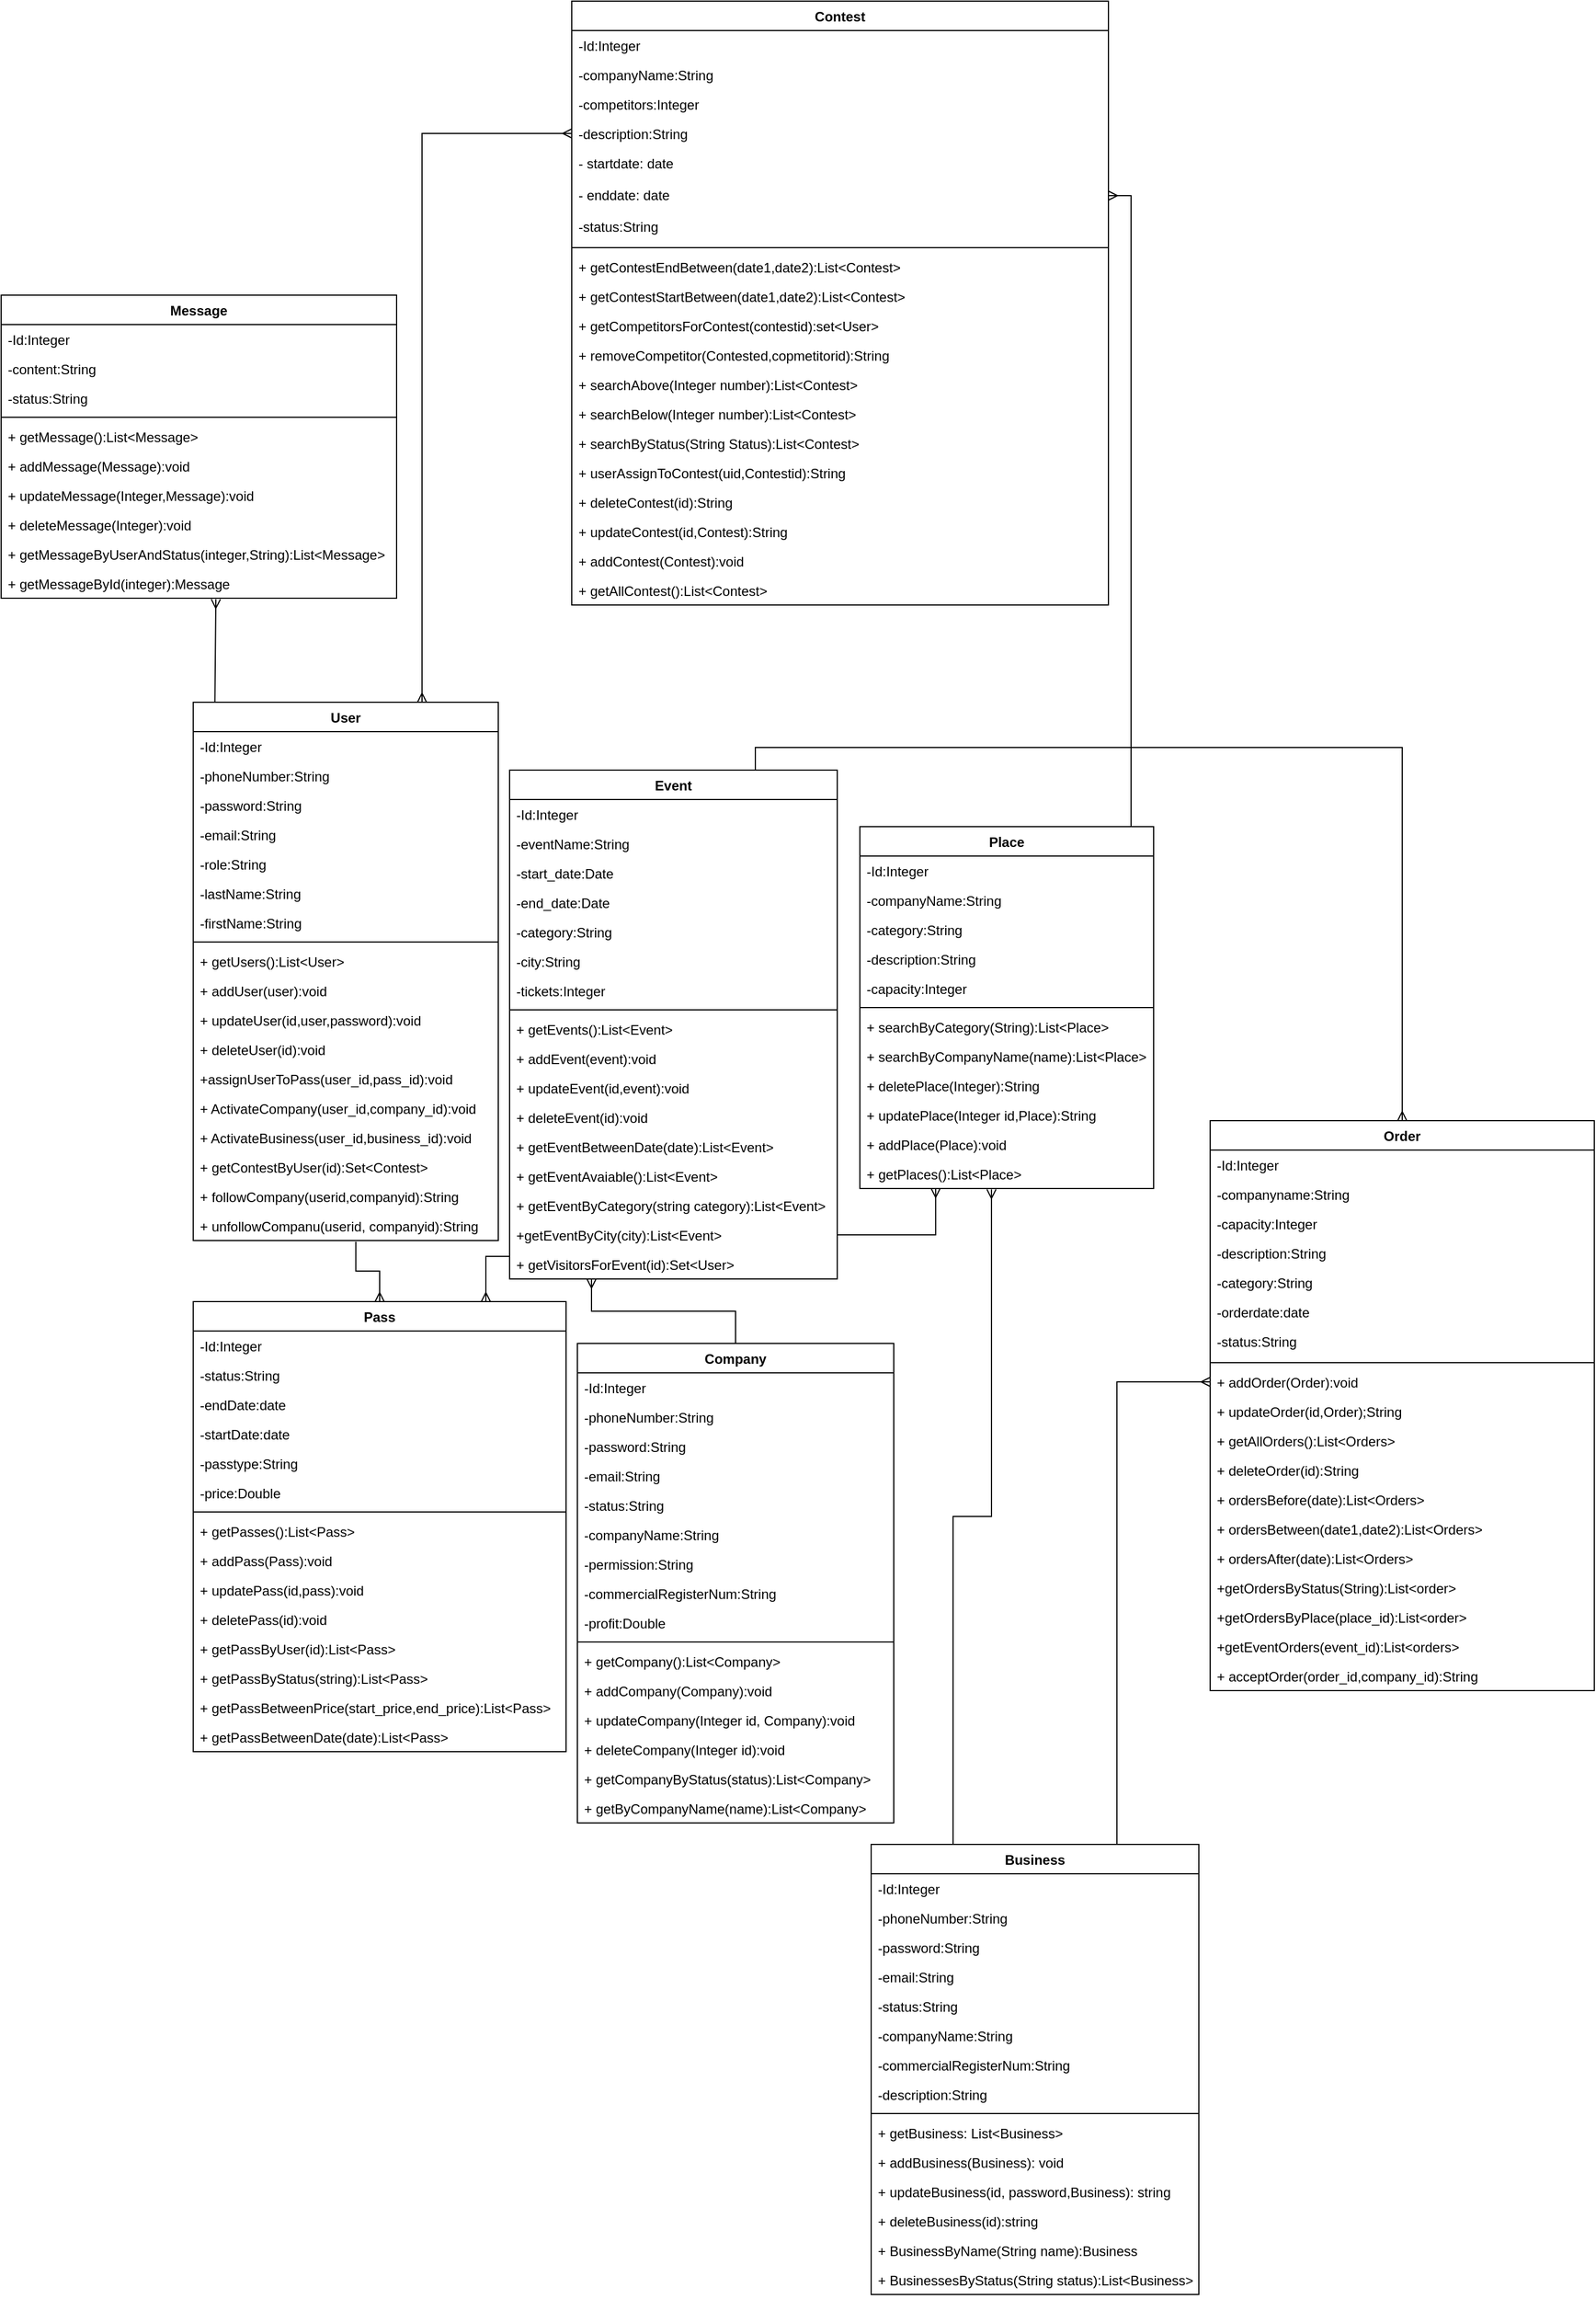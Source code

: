 <mxfile version="22.1.11" type="device">
  <diagram name="Page-1" id="UqE2hHbuj9m7_bBXe4hr">
    <mxGraphModel dx="2047" dy="1894" grid="1" gridSize="10" guides="1" tooltips="1" connect="1" arrows="1" fold="1" page="1" pageScale="1" pageWidth="850" pageHeight="1100" math="0" shadow="0">
      <root>
        <mxCell id="0" />
        <mxCell id="1" parent="0" />
        <mxCell id="gm1JyHHHDxPawIWRjlfV-73" style="edgeStyle=orthogonalEdgeStyle;rounded=0;orthogonalLoop=1;jettySize=auto;html=1;exitX=0.75;exitY=0;exitDx=0;exitDy=0;entryX=0;entryY=0.5;entryDx=0;entryDy=0;endArrow=ERmany;endFill=0;startArrow=ERmany;startFill=0;" parent="1" source="JEig8EwVrYt5UaCaEayk-1" target="gm1JyHHHDxPawIWRjlfV-7" edge="1">
          <mxGeometry relative="1" as="geometry" />
        </mxCell>
        <mxCell id="JEig8EwVrYt5UaCaEayk-1" value="User" style="swimlane;fontStyle=1;align=center;verticalAlign=top;childLayout=stackLayout;horizontal=1;startSize=26;horizontalStack=0;resizeParent=1;resizeParentMax=0;resizeLast=0;collapsible=1;marginBottom=0;whiteSpace=wrap;html=1;" parent="1" vertex="1">
          <mxGeometry x="10" y="210" width="270" height="476" as="geometry" />
        </mxCell>
        <mxCell id="JEig8EwVrYt5UaCaEayk-5" value="-Id:Integer" style="text;strokeColor=none;fillColor=none;align=left;verticalAlign=top;spacingLeft=4;spacingRight=4;overflow=hidden;rotatable=0;points=[[0,0.5],[1,0.5]];portConstraint=eastwest;whiteSpace=wrap;html=1;" parent="JEig8EwVrYt5UaCaEayk-1" vertex="1">
          <mxGeometry y="26" width="270" height="26" as="geometry" />
        </mxCell>
        <mxCell id="JEig8EwVrYt5UaCaEayk-11" value="-phoneNumber:String" style="text;strokeColor=none;fillColor=none;align=left;verticalAlign=top;spacingLeft=4;spacingRight=4;overflow=hidden;rotatable=0;points=[[0,0.5],[1,0.5]];portConstraint=eastwest;whiteSpace=wrap;html=1;" parent="JEig8EwVrYt5UaCaEayk-1" vertex="1">
          <mxGeometry y="52" width="270" height="26" as="geometry" />
        </mxCell>
        <mxCell id="JEig8EwVrYt5UaCaEayk-10" value="-password:String" style="text;strokeColor=none;fillColor=none;align=left;verticalAlign=top;spacingLeft=4;spacingRight=4;overflow=hidden;rotatable=0;points=[[0,0.5],[1,0.5]];portConstraint=eastwest;whiteSpace=wrap;html=1;" parent="JEig8EwVrYt5UaCaEayk-1" vertex="1">
          <mxGeometry y="78" width="270" height="26" as="geometry" />
        </mxCell>
        <mxCell id="JEig8EwVrYt5UaCaEayk-9" value="-email:String" style="text;strokeColor=none;fillColor=none;align=left;verticalAlign=top;spacingLeft=4;spacingRight=4;overflow=hidden;rotatable=0;points=[[0,0.5],[1,0.5]];portConstraint=eastwest;whiteSpace=wrap;html=1;" parent="JEig8EwVrYt5UaCaEayk-1" vertex="1">
          <mxGeometry y="104" width="270" height="26" as="geometry" />
        </mxCell>
        <mxCell id="JEig8EwVrYt5UaCaEayk-8" value="-role:String" style="text;strokeColor=none;fillColor=none;align=left;verticalAlign=top;spacingLeft=4;spacingRight=4;overflow=hidden;rotatable=0;points=[[0,0.5],[1,0.5]];portConstraint=eastwest;whiteSpace=wrap;html=1;" parent="JEig8EwVrYt5UaCaEayk-1" vertex="1">
          <mxGeometry y="130" width="270" height="26" as="geometry" />
        </mxCell>
        <mxCell id="JEig8EwVrYt5UaCaEayk-7" value="-lastName:String" style="text;strokeColor=none;fillColor=none;align=left;verticalAlign=top;spacingLeft=4;spacingRight=4;overflow=hidden;rotatable=0;points=[[0,0.5],[1,0.5]];portConstraint=eastwest;whiteSpace=wrap;html=1;" parent="JEig8EwVrYt5UaCaEayk-1" vertex="1">
          <mxGeometry y="156" width="270" height="26" as="geometry" />
        </mxCell>
        <mxCell id="JEig8EwVrYt5UaCaEayk-6" value="-firstName:String" style="text;strokeColor=none;fillColor=none;align=left;verticalAlign=top;spacingLeft=4;spacingRight=4;overflow=hidden;rotatable=0;points=[[0,0.5],[1,0.5]];portConstraint=eastwest;whiteSpace=wrap;html=1;" parent="JEig8EwVrYt5UaCaEayk-1" vertex="1">
          <mxGeometry y="182" width="270" height="26" as="geometry" />
        </mxCell>
        <mxCell id="JEig8EwVrYt5UaCaEayk-3" value="" style="line;strokeWidth=1;fillColor=none;align=left;verticalAlign=middle;spacingTop=-1;spacingLeft=3;spacingRight=3;rotatable=0;labelPosition=right;points=[];portConstraint=eastwest;strokeColor=inherit;" parent="JEig8EwVrYt5UaCaEayk-1" vertex="1">
          <mxGeometry y="208" width="270" height="8" as="geometry" />
        </mxCell>
        <mxCell id="JEig8EwVrYt5UaCaEayk-4" value="+ getUsers():List&amp;lt;User&amp;gt;" style="text;strokeColor=none;fillColor=none;align=left;verticalAlign=top;spacingLeft=4;spacingRight=4;overflow=hidden;rotatable=0;points=[[0,0.5],[1,0.5]];portConstraint=eastwest;whiteSpace=wrap;html=1;" parent="JEig8EwVrYt5UaCaEayk-1" vertex="1">
          <mxGeometry y="216" width="270" height="26" as="geometry" />
        </mxCell>
        <mxCell id="_nCb4lXxC610ribgVkxE-5" value="+ addUser(user):void" style="text;strokeColor=none;fillColor=none;align=left;verticalAlign=top;spacingLeft=4;spacingRight=4;overflow=hidden;rotatable=0;points=[[0,0.5],[1,0.5]];portConstraint=eastwest;whiteSpace=wrap;html=1;" parent="JEig8EwVrYt5UaCaEayk-1" vertex="1">
          <mxGeometry y="242" width="270" height="26" as="geometry" />
        </mxCell>
        <mxCell id="_nCb4lXxC610ribgVkxE-6" value="+ updateUser(id,user,password):void" style="text;strokeColor=none;fillColor=none;align=left;verticalAlign=top;spacingLeft=4;spacingRight=4;overflow=hidden;rotatable=0;points=[[0,0.5],[1,0.5]];portConstraint=eastwest;whiteSpace=wrap;html=1;" parent="JEig8EwVrYt5UaCaEayk-1" vertex="1">
          <mxGeometry y="268" width="270" height="26" as="geometry" />
        </mxCell>
        <mxCell id="_nCb4lXxC610ribgVkxE-8" value="+ deleteUser(id):void" style="text;strokeColor=none;fillColor=none;align=left;verticalAlign=top;spacingLeft=4;spacingRight=4;overflow=hidden;rotatable=0;points=[[0,0.5],[1,0.5]];portConstraint=eastwest;whiteSpace=wrap;html=1;" parent="JEig8EwVrYt5UaCaEayk-1" vertex="1">
          <mxGeometry y="294" width="270" height="26" as="geometry" />
        </mxCell>
        <mxCell id="_nCb4lXxC610ribgVkxE-9" value="+assignUserToPass(user_id,pass_id):void" style="text;strokeColor=none;fillColor=none;align=left;verticalAlign=top;spacingLeft=4;spacingRight=4;overflow=hidden;rotatable=0;points=[[0,0.5],[1,0.5]];portConstraint=eastwest;whiteSpace=wrap;html=1;" parent="JEig8EwVrYt5UaCaEayk-1" vertex="1">
          <mxGeometry y="320" width="270" height="26" as="geometry" />
        </mxCell>
        <mxCell id="_nCb4lXxC610ribgVkxE-11" value="+ ActivateCompany(user_id,company_id):void" style="text;strokeColor=none;fillColor=none;align=left;verticalAlign=top;spacingLeft=4;spacingRight=4;overflow=hidden;rotatable=0;points=[[0,0.5],[1,0.5]];portConstraint=eastwest;whiteSpace=wrap;html=1;" parent="JEig8EwVrYt5UaCaEayk-1" vertex="1">
          <mxGeometry y="346" width="270" height="26" as="geometry" />
        </mxCell>
        <mxCell id="_nCb4lXxC610ribgVkxE-10" value="+ ActivateBusiness(user_id,business_id):void" style="text;strokeColor=none;fillColor=none;align=left;verticalAlign=top;spacingLeft=4;spacingRight=4;overflow=hidden;rotatable=0;points=[[0,0.5],[1,0.5]];portConstraint=eastwest;whiteSpace=wrap;html=1;" parent="JEig8EwVrYt5UaCaEayk-1" vertex="1">
          <mxGeometry y="372" width="270" height="26" as="geometry" />
        </mxCell>
        <mxCell id="_nCb4lXxC610ribgVkxE-7" value="+ getContestByUser(id):Set&amp;lt;Contest&amp;gt;" style="text;strokeColor=none;fillColor=none;align=left;verticalAlign=top;spacingLeft=4;spacingRight=4;overflow=hidden;rotatable=0;points=[[0,0.5],[1,0.5]];portConstraint=eastwest;whiteSpace=wrap;html=1;" parent="JEig8EwVrYt5UaCaEayk-1" vertex="1">
          <mxGeometry y="398" width="270" height="26" as="geometry" />
        </mxCell>
        <mxCell id="ZaAz_Kzz8C6zhFOswmQl-5" value="+ followCompany(userid,companyid):String" style="text;strokeColor=none;fillColor=none;align=left;verticalAlign=top;spacingLeft=4;spacingRight=4;overflow=hidden;rotatable=0;points=[[0,0.5],[1,0.5]];portConstraint=eastwest;whiteSpace=wrap;html=1;" parent="JEig8EwVrYt5UaCaEayk-1" vertex="1">
          <mxGeometry y="424" width="270" height="26" as="geometry" />
        </mxCell>
        <mxCell id="ZaAz_Kzz8C6zhFOswmQl-6" value="+ unfollowCompanu(userid, companyid):String" style="text;strokeColor=none;fillColor=none;align=left;verticalAlign=top;spacingLeft=4;spacingRight=4;overflow=hidden;rotatable=0;points=[[0,0.5],[1,0.5]];portConstraint=eastwest;whiteSpace=wrap;html=1;" parent="JEig8EwVrYt5UaCaEayk-1" vertex="1">
          <mxGeometry y="450" width="270" height="26" as="geometry" />
        </mxCell>
        <mxCell id="ZaAz_Kzz8C6zhFOswmQl-19" style="edgeStyle=orthogonalEdgeStyle;rounded=0;orthogonalLoop=1;jettySize=auto;html=1;exitX=0.75;exitY=0;exitDx=0;exitDy=0;entryX=0.5;entryY=0;entryDx=0;entryDy=0;endArrow=ERmany;endFill=0;" parent="1" source="JEig8EwVrYt5UaCaEayk-19" target="JEig8EwVrYt5UaCaEayk-52" edge="1">
          <mxGeometry relative="1" as="geometry" />
        </mxCell>
        <mxCell id="JEig8EwVrYt5UaCaEayk-19" value="Event" style="swimlane;fontStyle=1;align=center;verticalAlign=top;childLayout=stackLayout;horizontal=1;startSize=26;horizontalStack=0;resizeParent=1;resizeParentMax=0;resizeLast=0;collapsible=1;marginBottom=0;whiteSpace=wrap;html=1;" parent="1" vertex="1">
          <mxGeometry x="290" y="270" width="290" height="450" as="geometry" />
        </mxCell>
        <mxCell id="JEig8EwVrYt5UaCaEayk-20" value="-Id:Integer" style="text;strokeColor=none;fillColor=none;align=left;verticalAlign=top;spacingLeft=4;spacingRight=4;overflow=hidden;rotatable=0;points=[[0,0.5],[1,0.5]];portConstraint=eastwest;whiteSpace=wrap;html=1;" parent="JEig8EwVrYt5UaCaEayk-19" vertex="1">
          <mxGeometry y="26" width="290" height="26" as="geometry" />
        </mxCell>
        <mxCell id="JEig8EwVrYt5UaCaEayk-21" value="-eventName:String" style="text;strokeColor=none;fillColor=none;align=left;verticalAlign=top;spacingLeft=4;spacingRight=4;overflow=hidden;rotatable=0;points=[[0,0.5],[1,0.5]];portConstraint=eastwest;whiteSpace=wrap;html=1;" parent="JEig8EwVrYt5UaCaEayk-19" vertex="1">
          <mxGeometry y="52" width="290" height="26" as="geometry" />
        </mxCell>
        <mxCell id="JEig8EwVrYt5UaCaEayk-22" value="-start_date:Date" style="text;strokeColor=none;fillColor=none;align=left;verticalAlign=top;spacingLeft=4;spacingRight=4;overflow=hidden;rotatable=0;points=[[0,0.5],[1,0.5]];portConstraint=eastwest;whiteSpace=wrap;html=1;" parent="JEig8EwVrYt5UaCaEayk-19" vertex="1">
          <mxGeometry y="78" width="290" height="26" as="geometry" />
        </mxCell>
        <mxCell id="JEig8EwVrYt5UaCaEayk-23" value="-end_date:Date" style="text;strokeColor=none;fillColor=none;align=left;verticalAlign=top;spacingLeft=4;spacingRight=4;overflow=hidden;rotatable=0;points=[[0,0.5],[1,0.5]];portConstraint=eastwest;whiteSpace=wrap;html=1;" parent="JEig8EwVrYt5UaCaEayk-19" vertex="1">
          <mxGeometry y="104" width="290" height="26" as="geometry" />
        </mxCell>
        <mxCell id="ZaAz_Kzz8C6zhFOswmQl-2" value="-category:String" style="text;strokeColor=none;fillColor=none;align=left;verticalAlign=top;spacingLeft=4;spacingRight=4;overflow=hidden;rotatable=0;points=[[0,0.5],[1,0.5]];portConstraint=eastwest;whiteSpace=wrap;html=1;" parent="JEig8EwVrYt5UaCaEayk-19" vertex="1">
          <mxGeometry y="130" width="290" height="26" as="geometry" />
        </mxCell>
        <mxCell id="ZaAz_Kzz8C6zhFOswmQl-3" value="-city:String" style="text;strokeColor=none;fillColor=none;align=left;verticalAlign=top;spacingLeft=4;spacingRight=4;overflow=hidden;rotatable=0;points=[[0,0.5],[1,0.5]];portConstraint=eastwest;whiteSpace=wrap;html=1;" parent="JEig8EwVrYt5UaCaEayk-19" vertex="1">
          <mxGeometry y="156" width="290" height="26" as="geometry" />
        </mxCell>
        <mxCell id="JEig8EwVrYt5UaCaEayk-25" value="-tickets:Integer" style="text;strokeColor=none;fillColor=none;align=left;verticalAlign=top;spacingLeft=4;spacingRight=4;overflow=hidden;rotatable=0;points=[[0,0.5],[1,0.5]];portConstraint=eastwest;whiteSpace=wrap;html=1;" parent="JEig8EwVrYt5UaCaEayk-19" vertex="1">
          <mxGeometry y="182" width="290" height="26" as="geometry" />
        </mxCell>
        <mxCell id="gm1JyHHHDxPawIWRjlfV-81" value="" style="line;strokeWidth=1;fillColor=none;align=left;verticalAlign=middle;spacingTop=-1;spacingLeft=3;spacingRight=3;rotatable=0;labelPosition=right;points=[];portConstraint=eastwest;strokeColor=inherit;" parent="JEig8EwVrYt5UaCaEayk-19" vertex="1">
          <mxGeometry y="208" width="290" height="8" as="geometry" />
        </mxCell>
        <mxCell id="_nCb4lXxC610ribgVkxE-21" value="+ getEvents():List&amp;lt;Event&amp;gt;" style="text;strokeColor=none;fillColor=none;align=left;verticalAlign=top;spacingLeft=4;spacingRight=4;overflow=hidden;rotatable=0;points=[[0,0.5],[1,0.5]];portConstraint=eastwest;whiteSpace=wrap;html=1;" parent="JEig8EwVrYt5UaCaEayk-19" vertex="1">
          <mxGeometry y="216" width="290" height="26" as="geometry" />
        </mxCell>
        <mxCell id="_nCb4lXxC610ribgVkxE-22" value="+ addEvent(event):void" style="text;strokeColor=none;fillColor=none;align=left;verticalAlign=top;spacingLeft=4;spacingRight=4;overflow=hidden;rotatable=0;points=[[0,0.5],[1,0.5]];portConstraint=eastwest;whiteSpace=wrap;html=1;" parent="JEig8EwVrYt5UaCaEayk-19" vertex="1">
          <mxGeometry y="242" width="290" height="26" as="geometry" />
        </mxCell>
        <mxCell id="_nCb4lXxC610ribgVkxE-24" value="+ updateEvent(id,event):void" style="text;strokeColor=none;fillColor=none;align=left;verticalAlign=top;spacingLeft=4;spacingRight=4;overflow=hidden;rotatable=0;points=[[0,0.5],[1,0.5]];portConstraint=eastwest;whiteSpace=wrap;html=1;" parent="JEig8EwVrYt5UaCaEayk-19" vertex="1">
          <mxGeometry y="268" width="290" height="26" as="geometry" />
        </mxCell>
        <mxCell id="_nCb4lXxC610ribgVkxE-28" value="+ deleteEvent(id):void" style="text;strokeColor=none;fillColor=none;align=left;verticalAlign=top;spacingLeft=4;spacingRight=4;overflow=hidden;rotatable=0;points=[[0,0.5],[1,0.5]];portConstraint=eastwest;whiteSpace=wrap;html=1;" parent="JEig8EwVrYt5UaCaEayk-19" vertex="1">
          <mxGeometry y="294" width="290" height="26" as="geometry" />
        </mxCell>
        <mxCell id="_nCb4lXxC610ribgVkxE-27" value="+ getEventBetweenDate(date):List&amp;lt;Event&amp;gt;" style="text;strokeColor=none;fillColor=none;align=left;verticalAlign=top;spacingLeft=4;spacingRight=4;overflow=hidden;rotatable=0;points=[[0,0.5],[1,0.5]];portConstraint=eastwest;whiteSpace=wrap;html=1;" parent="JEig8EwVrYt5UaCaEayk-19" vertex="1">
          <mxGeometry y="320" width="290" height="26" as="geometry" />
        </mxCell>
        <mxCell id="_nCb4lXxC610ribgVkxE-26" value="+ getEventAvaiable():List&amp;lt;Event&amp;gt;" style="text;strokeColor=none;fillColor=none;align=left;verticalAlign=top;spacingLeft=4;spacingRight=4;overflow=hidden;rotatable=0;points=[[0,0.5],[1,0.5]];portConstraint=eastwest;whiteSpace=wrap;html=1;" parent="JEig8EwVrYt5UaCaEayk-19" vertex="1">
          <mxGeometry y="346" width="290" height="26" as="geometry" />
        </mxCell>
        <mxCell id="_nCb4lXxC610ribgVkxE-25" value="+ getEventByCategory(string category):List&amp;lt;Event&amp;gt;" style="text;strokeColor=none;fillColor=none;align=left;verticalAlign=top;spacingLeft=4;spacingRight=4;overflow=hidden;rotatable=0;points=[[0,0.5],[1,0.5]];portConstraint=eastwest;whiteSpace=wrap;html=1;" parent="JEig8EwVrYt5UaCaEayk-19" vertex="1">
          <mxGeometry y="372" width="290" height="26" as="geometry" />
        </mxCell>
        <mxCell id="_nCb4lXxC610ribgVkxE-23" value="+getEventByCity(city):List&amp;lt;Event&amp;gt;" style="text;strokeColor=none;fillColor=none;align=left;verticalAlign=top;spacingLeft=4;spacingRight=4;overflow=hidden;rotatable=0;points=[[0,0.5],[1,0.5]];portConstraint=eastwest;whiteSpace=wrap;html=1;" parent="JEig8EwVrYt5UaCaEayk-19" vertex="1">
          <mxGeometry y="398" width="290" height="26" as="geometry" />
        </mxCell>
        <mxCell id="_nCb4lXxC610ribgVkxE-31" value="+ getVisitorsForEvent(id):Set&amp;lt;User&amp;gt;" style="text;strokeColor=none;fillColor=none;align=left;verticalAlign=top;spacingLeft=4;spacingRight=4;overflow=hidden;rotatable=0;points=[[0,0.5],[1,0.5]];portConstraint=eastwest;whiteSpace=wrap;html=1;" parent="JEig8EwVrYt5UaCaEayk-19" vertex="1">
          <mxGeometry y="424" width="290" height="26" as="geometry" />
        </mxCell>
        <mxCell id="_nCb4lXxC610ribgVkxE-44" style="edgeStyle=orthogonalEdgeStyle;rounded=0;orthogonalLoop=1;jettySize=auto;html=1;exitX=0.681;exitY=0.011;exitDx=0;exitDy=0;entryX=1;entryY=0.5;entryDx=0;entryDy=0;endArrow=ERmany;endFill=0;exitPerimeter=0;" parent="1" source="JEig8EwVrYt5UaCaEayk-41" target="_nCb4lXxC610ribgVkxE-42" edge="1">
          <mxGeometry relative="1" as="geometry">
            <Array as="points">
              <mxPoint x="709" y="320" />
              <mxPoint x="840" y="320" />
              <mxPoint x="840" y="-238" />
            </Array>
          </mxGeometry>
        </mxCell>
        <mxCell id="JEig8EwVrYt5UaCaEayk-41" value="Place" style="swimlane;fontStyle=1;align=center;verticalAlign=top;childLayout=stackLayout;horizontal=1;startSize=26;horizontalStack=0;resizeParent=1;resizeParentMax=0;resizeLast=0;collapsible=1;marginBottom=0;whiteSpace=wrap;html=1;" parent="1" vertex="1">
          <mxGeometry x="600" y="320" width="260" height="320" as="geometry" />
        </mxCell>
        <mxCell id="JEig8EwVrYt5UaCaEayk-42" value="-Id:Integer" style="text;strokeColor=none;fillColor=none;align=left;verticalAlign=top;spacingLeft=4;spacingRight=4;overflow=hidden;rotatable=0;points=[[0,0.5],[1,0.5]];portConstraint=eastwest;whiteSpace=wrap;html=1;" parent="JEig8EwVrYt5UaCaEayk-41" vertex="1">
          <mxGeometry y="26" width="260" height="26" as="geometry" />
        </mxCell>
        <mxCell id="JEig8EwVrYt5UaCaEayk-45" value="-companyName:String" style="text;strokeColor=none;fillColor=none;align=left;verticalAlign=top;spacingLeft=4;spacingRight=4;overflow=hidden;rotatable=0;points=[[0,0.5],[1,0.5]];portConstraint=eastwest;whiteSpace=wrap;html=1;" parent="JEig8EwVrYt5UaCaEayk-41" vertex="1">
          <mxGeometry y="52" width="260" height="26" as="geometry" />
        </mxCell>
        <mxCell id="ZaAz_Kzz8C6zhFOswmQl-4" value="-category:String" style="text;strokeColor=none;fillColor=none;align=left;verticalAlign=top;spacingLeft=4;spacingRight=4;overflow=hidden;rotatable=0;points=[[0,0.5],[1,0.5]];portConstraint=eastwest;whiteSpace=wrap;html=1;" parent="JEig8EwVrYt5UaCaEayk-41" vertex="1">
          <mxGeometry y="78" width="260" height="26" as="geometry" />
        </mxCell>
        <mxCell id="JEig8EwVrYt5UaCaEayk-47" value="-description:String" style="text;strokeColor=none;fillColor=none;align=left;verticalAlign=top;spacingLeft=4;spacingRight=4;overflow=hidden;rotatable=0;points=[[0,0.5],[1,0.5]];portConstraint=eastwest;whiteSpace=wrap;html=1;" parent="JEig8EwVrYt5UaCaEayk-41" vertex="1">
          <mxGeometry y="104" width="260" height="26" as="geometry" />
        </mxCell>
        <mxCell id="InCqZkpmbZj-ZIeiMb_l-1" value="-capacity:Integer" style="text;strokeColor=none;fillColor=none;align=left;verticalAlign=top;spacingLeft=4;spacingRight=4;overflow=hidden;rotatable=0;points=[[0,0.5],[1,0.5]];portConstraint=eastwest;whiteSpace=wrap;html=1;" parent="JEig8EwVrYt5UaCaEayk-41" vertex="1">
          <mxGeometry y="130" width="260" height="26" as="geometry" />
        </mxCell>
        <mxCell id="JEig8EwVrYt5UaCaEayk-50" value="" style="line;strokeWidth=1;fillColor=none;align=left;verticalAlign=middle;spacingTop=-1;spacingLeft=3;spacingRight=3;rotatable=0;labelPosition=right;points=[];portConstraint=eastwest;strokeColor=inherit;" parent="JEig8EwVrYt5UaCaEayk-41" vertex="1">
          <mxGeometry y="156" width="260" height="8" as="geometry" />
        </mxCell>
        <mxCell id="ZaAz_Kzz8C6zhFOswmQl-25" value="+ searchByCategory(String):List&amp;lt;Place&amp;gt;" style="text;strokeColor=none;fillColor=none;align=left;verticalAlign=top;spacingLeft=4;spacingRight=4;overflow=hidden;rotatable=0;points=[[0,0.5],[1,0.5]];portConstraint=eastwest;whiteSpace=wrap;html=1;" parent="JEig8EwVrYt5UaCaEayk-41" vertex="1">
          <mxGeometry y="164" width="260" height="26" as="geometry" />
        </mxCell>
        <mxCell id="ZaAz_Kzz8C6zhFOswmQl-24" value="+ searchByCompanyName(name):List&amp;lt;Place&amp;gt;" style="text;strokeColor=none;fillColor=none;align=left;verticalAlign=top;spacingLeft=4;spacingRight=4;overflow=hidden;rotatable=0;points=[[0,0.5],[1,0.5]];portConstraint=eastwest;whiteSpace=wrap;html=1;" parent="JEig8EwVrYt5UaCaEayk-41" vertex="1">
          <mxGeometry y="190" width="260" height="26" as="geometry" />
        </mxCell>
        <mxCell id="ZaAz_Kzz8C6zhFOswmQl-23" value="+ deletePlace(Integer):String" style="text;strokeColor=none;fillColor=none;align=left;verticalAlign=top;spacingLeft=4;spacingRight=4;overflow=hidden;rotatable=0;points=[[0,0.5],[1,0.5]];portConstraint=eastwest;whiteSpace=wrap;html=1;" parent="JEig8EwVrYt5UaCaEayk-41" vertex="1">
          <mxGeometry y="216" width="260" height="26" as="geometry" />
        </mxCell>
        <mxCell id="ZaAz_Kzz8C6zhFOswmQl-22" value="+ updatePlace(Integer id,Place):String" style="text;strokeColor=none;fillColor=none;align=left;verticalAlign=top;spacingLeft=4;spacingRight=4;overflow=hidden;rotatable=0;points=[[0,0.5],[1,0.5]];portConstraint=eastwest;whiteSpace=wrap;html=1;" parent="JEig8EwVrYt5UaCaEayk-41" vertex="1">
          <mxGeometry y="242" width="260" height="26" as="geometry" />
        </mxCell>
        <mxCell id="ZaAz_Kzz8C6zhFOswmQl-21" value="+ addPlace(Place):void" style="text;strokeColor=none;fillColor=none;align=left;verticalAlign=top;spacingLeft=4;spacingRight=4;overflow=hidden;rotatable=0;points=[[0,0.5],[1,0.5]];portConstraint=eastwest;whiteSpace=wrap;html=1;" parent="JEig8EwVrYt5UaCaEayk-41" vertex="1">
          <mxGeometry y="268" width="260" height="26" as="geometry" />
        </mxCell>
        <mxCell id="ZaAz_Kzz8C6zhFOswmQl-20" value="+ getPlaces():List&amp;lt;Place&amp;gt;" style="text;strokeColor=none;fillColor=none;align=left;verticalAlign=top;spacingLeft=4;spacingRight=4;overflow=hidden;rotatable=0;points=[[0,0.5],[1,0.5]];portConstraint=eastwest;whiteSpace=wrap;html=1;" parent="JEig8EwVrYt5UaCaEayk-41" vertex="1">
          <mxGeometry y="294" width="260" height="26" as="geometry" />
        </mxCell>
        <mxCell id="JEig8EwVrYt5UaCaEayk-52" value="Order" style="swimlane;fontStyle=1;align=center;verticalAlign=top;childLayout=stackLayout;horizontal=1;startSize=26;horizontalStack=0;resizeParent=1;resizeParentMax=0;resizeLast=0;collapsible=1;marginBottom=0;whiteSpace=wrap;html=1;" parent="1" vertex="1">
          <mxGeometry x="910" y="580" width="340" height="504" as="geometry" />
        </mxCell>
        <mxCell id="JEig8EwVrYt5UaCaEayk-53" value="-Id:Integer" style="text;strokeColor=none;fillColor=none;align=left;verticalAlign=top;spacingLeft=4;spacingRight=4;overflow=hidden;rotatable=0;points=[[0,0.5],[1,0.5]];portConstraint=eastwest;whiteSpace=wrap;html=1;" parent="JEig8EwVrYt5UaCaEayk-52" vertex="1">
          <mxGeometry y="26" width="340" height="26" as="geometry" />
        </mxCell>
        <mxCell id="JEig8EwVrYt5UaCaEayk-56" value="-companyname:String" style="text;strokeColor=none;fillColor=none;align=left;verticalAlign=top;spacingLeft=4;spacingRight=4;overflow=hidden;rotatable=0;points=[[0,0.5],[1,0.5]];portConstraint=eastwest;whiteSpace=wrap;html=1;" parent="JEig8EwVrYt5UaCaEayk-52" vertex="1">
          <mxGeometry y="52" width="340" height="26" as="geometry" />
        </mxCell>
        <mxCell id="JEig8EwVrYt5UaCaEayk-57" value="-capacity:Integer" style="text;strokeColor=none;fillColor=none;align=left;verticalAlign=top;spacingLeft=4;spacingRight=4;overflow=hidden;rotatable=0;points=[[0,0.5],[1,0.5]];portConstraint=eastwest;whiteSpace=wrap;html=1;" parent="JEig8EwVrYt5UaCaEayk-52" vertex="1">
          <mxGeometry y="78" width="340" height="26" as="geometry" />
        </mxCell>
        <mxCell id="JEig8EwVrYt5UaCaEayk-58" value="-description:String" style="text;strokeColor=none;fillColor=none;align=left;verticalAlign=top;spacingLeft=4;spacingRight=4;overflow=hidden;rotatable=0;points=[[0,0.5],[1,0.5]];portConstraint=eastwest;whiteSpace=wrap;html=1;" parent="JEig8EwVrYt5UaCaEayk-52" vertex="1">
          <mxGeometry y="104" width="340" height="26" as="geometry" />
        </mxCell>
        <mxCell id="_nCb4lXxC610ribgVkxE-40" value="-category:String" style="text;strokeColor=none;fillColor=none;align=left;verticalAlign=top;spacingLeft=4;spacingRight=4;overflow=hidden;rotatable=0;points=[[0,0.5],[1,0.5]];portConstraint=eastwest;whiteSpace=wrap;html=1;" parent="JEig8EwVrYt5UaCaEayk-52" vertex="1">
          <mxGeometry y="130" width="340" height="26" as="geometry" />
        </mxCell>
        <mxCell id="_nCb4lXxC610ribgVkxE-41" value="-orderdate:date" style="text;strokeColor=none;fillColor=none;align=left;verticalAlign=top;spacingLeft=4;spacingRight=4;overflow=hidden;rotatable=0;points=[[0,0.5],[1,0.5]];portConstraint=eastwest;whiteSpace=wrap;html=1;" parent="JEig8EwVrYt5UaCaEayk-52" vertex="1">
          <mxGeometry y="156" width="340" height="26" as="geometry" />
        </mxCell>
        <mxCell id="gm1JyHHHDxPawIWRjlfV-24" value="-status:String" style="text;strokeColor=none;fillColor=none;align=left;verticalAlign=top;spacingLeft=4;spacingRight=4;overflow=hidden;rotatable=0;points=[[0,0.5],[1,0.5]];portConstraint=eastwest;whiteSpace=wrap;html=1;" parent="JEig8EwVrYt5UaCaEayk-52" vertex="1">
          <mxGeometry y="182" width="340" height="28" as="geometry" />
        </mxCell>
        <mxCell id="JEig8EwVrYt5UaCaEayk-61" value="" style="line;strokeWidth=1;fillColor=none;align=left;verticalAlign=middle;spacingTop=-1;spacingLeft=3;spacingRight=3;rotatable=0;labelPosition=right;points=[];portConstraint=eastwest;strokeColor=inherit;" parent="JEig8EwVrYt5UaCaEayk-52" vertex="1">
          <mxGeometry y="210" width="340" height="8" as="geometry" />
        </mxCell>
        <mxCell id="ZaAz_Kzz8C6zhFOswmQl-34" value="+ addOrder(Order):void" style="text;strokeColor=none;fillColor=none;align=left;verticalAlign=top;spacingLeft=4;spacingRight=4;overflow=hidden;rotatable=0;points=[[0,0.5],[1,0.5]];portConstraint=eastwest;whiteSpace=wrap;html=1;" parent="JEig8EwVrYt5UaCaEayk-52" vertex="1">
          <mxGeometry y="218" width="340" height="26" as="geometry" />
        </mxCell>
        <mxCell id="ZaAz_Kzz8C6zhFOswmQl-35" value="+ updateOrder(id,Order);String" style="text;strokeColor=none;fillColor=none;align=left;verticalAlign=top;spacingLeft=4;spacingRight=4;overflow=hidden;rotatable=0;points=[[0,0.5],[1,0.5]];portConstraint=eastwest;whiteSpace=wrap;html=1;" parent="JEig8EwVrYt5UaCaEayk-52" vertex="1">
          <mxGeometry y="244" width="340" height="26" as="geometry" />
        </mxCell>
        <mxCell id="ZaAz_Kzz8C6zhFOswmQl-33" value="+ getAllOrders():List&amp;lt;Orders&amp;gt;" style="text;strokeColor=none;fillColor=none;align=left;verticalAlign=top;spacingLeft=4;spacingRight=4;overflow=hidden;rotatable=0;points=[[0,0.5],[1,0.5]];portConstraint=eastwest;whiteSpace=wrap;html=1;" parent="JEig8EwVrYt5UaCaEayk-52" vertex="1">
          <mxGeometry y="270" width="340" height="26" as="geometry" />
        </mxCell>
        <mxCell id="ZaAz_Kzz8C6zhFOswmQl-36" value="+ deleteOrder(id):String" style="text;strokeColor=none;fillColor=none;align=left;verticalAlign=top;spacingLeft=4;spacingRight=4;overflow=hidden;rotatable=0;points=[[0,0.5],[1,0.5]];portConstraint=eastwest;whiteSpace=wrap;html=1;" parent="JEig8EwVrYt5UaCaEayk-52" vertex="1">
          <mxGeometry y="296" width="340" height="26" as="geometry" />
        </mxCell>
        <mxCell id="ZaAz_Kzz8C6zhFOswmQl-42" value="+ ordersBefore(date):List&amp;lt;Orders&amp;gt;" style="text;strokeColor=none;fillColor=none;align=left;verticalAlign=top;spacingLeft=4;spacingRight=4;overflow=hidden;rotatable=0;points=[[0,0.5],[1,0.5]];portConstraint=eastwest;whiteSpace=wrap;html=1;" parent="JEig8EwVrYt5UaCaEayk-52" vertex="1">
          <mxGeometry y="322" width="340" height="26" as="geometry" />
        </mxCell>
        <mxCell id="ZaAz_Kzz8C6zhFOswmQl-43" value="+ ordersBetween(date1,date2):List&amp;lt;Orders&amp;gt;" style="text;strokeColor=none;fillColor=none;align=left;verticalAlign=top;spacingLeft=4;spacingRight=4;overflow=hidden;rotatable=0;points=[[0,0.5],[1,0.5]];portConstraint=eastwest;whiteSpace=wrap;html=1;" parent="JEig8EwVrYt5UaCaEayk-52" vertex="1">
          <mxGeometry y="348" width="340" height="26" as="geometry" />
        </mxCell>
        <mxCell id="ZaAz_Kzz8C6zhFOswmQl-41" value="+ ordersAfter(date):List&amp;lt;Orders&amp;gt;" style="text;strokeColor=none;fillColor=none;align=left;verticalAlign=top;spacingLeft=4;spacingRight=4;overflow=hidden;rotatable=0;points=[[0,0.5],[1,0.5]];portConstraint=eastwest;whiteSpace=wrap;html=1;" parent="JEig8EwVrYt5UaCaEayk-52" vertex="1">
          <mxGeometry y="374" width="340" height="26" as="geometry" />
        </mxCell>
        <mxCell id="ZaAz_Kzz8C6zhFOswmQl-40" value="+getOrdersByStatus(String):List&amp;lt;order&amp;gt;" style="text;strokeColor=none;fillColor=none;align=left;verticalAlign=top;spacingLeft=4;spacingRight=4;overflow=hidden;rotatable=0;points=[[0,0.5],[1,0.5]];portConstraint=eastwest;whiteSpace=wrap;html=1;" parent="JEig8EwVrYt5UaCaEayk-52" vertex="1">
          <mxGeometry y="400" width="340" height="26" as="geometry" />
        </mxCell>
        <mxCell id="ZaAz_Kzz8C6zhFOswmQl-39" value="+getOrdersByPlace(place_id):List&amp;lt;order&amp;gt;" style="text;strokeColor=none;fillColor=none;align=left;verticalAlign=top;spacingLeft=4;spacingRight=4;overflow=hidden;rotatable=0;points=[[0,0.5],[1,0.5]];portConstraint=eastwest;whiteSpace=wrap;html=1;" parent="JEig8EwVrYt5UaCaEayk-52" vertex="1">
          <mxGeometry y="426" width="340" height="26" as="geometry" />
        </mxCell>
        <mxCell id="ZaAz_Kzz8C6zhFOswmQl-38" value="+getEventOrders(event_id):List&amp;lt;orders&amp;gt;" style="text;strokeColor=none;fillColor=none;align=left;verticalAlign=top;spacingLeft=4;spacingRight=4;overflow=hidden;rotatable=0;points=[[0,0.5],[1,0.5]];portConstraint=eastwest;whiteSpace=wrap;html=1;" parent="JEig8EwVrYt5UaCaEayk-52" vertex="1">
          <mxGeometry y="452" width="340" height="26" as="geometry" />
        </mxCell>
        <mxCell id="ZaAz_Kzz8C6zhFOswmQl-37" value="+ acceptOrder(order_id,company_id):String" style="text;strokeColor=none;fillColor=none;align=left;verticalAlign=top;spacingLeft=4;spacingRight=4;overflow=hidden;rotatable=0;points=[[0,0.5],[1,0.5]];portConstraint=eastwest;whiteSpace=wrap;html=1;" parent="JEig8EwVrYt5UaCaEayk-52" vertex="1">
          <mxGeometry y="478" width="340" height="26" as="geometry" />
        </mxCell>
        <mxCell id="JEig8EwVrYt5UaCaEayk-63" value="Pass" style="swimlane;fontStyle=1;align=center;verticalAlign=top;childLayout=stackLayout;horizontal=1;startSize=26;horizontalStack=0;resizeParent=1;resizeParentMax=0;resizeLast=0;collapsible=1;marginBottom=0;whiteSpace=wrap;html=1;" parent="1" vertex="1">
          <mxGeometry x="10" y="740" width="330" height="398" as="geometry" />
        </mxCell>
        <mxCell id="JEig8EwVrYt5UaCaEayk-64" value="-Id:Integer" style="text;strokeColor=none;fillColor=none;align=left;verticalAlign=top;spacingLeft=4;spacingRight=4;overflow=hidden;rotatable=0;points=[[0,0.5],[1,0.5]];portConstraint=eastwest;whiteSpace=wrap;html=1;" parent="JEig8EwVrYt5UaCaEayk-63" vertex="1">
          <mxGeometry y="26" width="330" height="26" as="geometry" />
        </mxCell>
        <mxCell id="JEig8EwVrYt5UaCaEayk-67" value="-status:String" style="text;strokeColor=none;fillColor=none;align=left;verticalAlign=top;spacingLeft=4;spacingRight=4;overflow=hidden;rotatable=0;points=[[0,0.5],[1,0.5]];portConstraint=eastwest;whiteSpace=wrap;html=1;" parent="JEig8EwVrYt5UaCaEayk-63" vertex="1">
          <mxGeometry y="52" width="330" height="26" as="geometry" />
        </mxCell>
        <mxCell id="JEig8EwVrYt5UaCaEayk-68" value="-endDate:date" style="text;strokeColor=none;fillColor=none;align=left;verticalAlign=top;spacingLeft=4;spacingRight=4;overflow=hidden;rotatable=0;points=[[0,0.5],[1,0.5]];portConstraint=eastwest;whiteSpace=wrap;html=1;" parent="JEig8EwVrYt5UaCaEayk-63" vertex="1">
          <mxGeometry y="78" width="330" height="26" as="geometry" />
        </mxCell>
        <mxCell id="ZaAz_Kzz8C6zhFOswmQl-1" value="-startDate:date" style="text;strokeColor=none;fillColor=none;align=left;verticalAlign=top;spacingLeft=4;spacingRight=4;overflow=hidden;rotatable=0;points=[[0,0.5],[1,0.5]];portConstraint=eastwest;whiteSpace=wrap;html=1;" parent="JEig8EwVrYt5UaCaEayk-63" vertex="1">
          <mxGeometry y="104" width="330" height="26" as="geometry" />
        </mxCell>
        <mxCell id="JEig8EwVrYt5UaCaEayk-69" value="-passtype:String" style="text;strokeColor=none;fillColor=none;align=left;verticalAlign=top;spacingLeft=4;spacingRight=4;overflow=hidden;rotatable=0;points=[[0,0.5],[1,0.5]];portConstraint=eastwest;whiteSpace=wrap;html=1;" parent="JEig8EwVrYt5UaCaEayk-63" vertex="1">
          <mxGeometry y="130" width="330" height="26" as="geometry" />
        </mxCell>
        <mxCell id="gm1JyHHHDxPawIWRjlfV-10" value="-price:Double" style="text;strokeColor=none;fillColor=none;align=left;verticalAlign=top;spacingLeft=4;spacingRight=4;overflow=hidden;rotatable=0;points=[[0,0.5],[1,0.5]];portConstraint=eastwest;whiteSpace=wrap;html=1;" parent="JEig8EwVrYt5UaCaEayk-63" vertex="1">
          <mxGeometry y="156" width="330" height="26" as="geometry" />
        </mxCell>
        <mxCell id="JEig8EwVrYt5UaCaEayk-72" value="" style="line;strokeWidth=1;fillColor=none;align=left;verticalAlign=middle;spacingTop=-1;spacingLeft=3;spacingRight=3;rotatable=0;labelPosition=right;points=[];portConstraint=eastwest;strokeColor=inherit;" parent="JEig8EwVrYt5UaCaEayk-63" vertex="1">
          <mxGeometry y="182" width="330" height="8" as="geometry" />
        </mxCell>
        <mxCell id="JEig8EwVrYt5UaCaEayk-73" value="+ getPasses():List&amp;lt;Pass&amp;gt;" style="text;strokeColor=none;fillColor=none;align=left;verticalAlign=top;spacingLeft=4;spacingRight=4;overflow=hidden;rotatable=0;points=[[0,0.5],[1,0.5]];portConstraint=eastwest;whiteSpace=wrap;html=1;" parent="JEig8EwVrYt5UaCaEayk-63" vertex="1">
          <mxGeometry y="190" width="330" height="26" as="geometry" />
        </mxCell>
        <mxCell id="_nCb4lXxC610ribgVkxE-14" value="+ addPass(Pass):void" style="text;strokeColor=none;fillColor=none;align=left;verticalAlign=top;spacingLeft=4;spacingRight=4;overflow=hidden;rotatable=0;points=[[0,0.5],[1,0.5]];portConstraint=eastwest;whiteSpace=wrap;html=1;" parent="JEig8EwVrYt5UaCaEayk-63" vertex="1">
          <mxGeometry y="216" width="330" height="26" as="geometry" />
        </mxCell>
        <mxCell id="_nCb4lXxC610ribgVkxE-13" value="+ updatePass(id,pass):void" style="text;strokeColor=none;fillColor=none;align=left;verticalAlign=top;spacingLeft=4;spacingRight=4;overflow=hidden;rotatable=0;points=[[0,0.5],[1,0.5]];portConstraint=eastwest;whiteSpace=wrap;html=1;" parent="JEig8EwVrYt5UaCaEayk-63" vertex="1">
          <mxGeometry y="242" width="330" height="26" as="geometry" />
        </mxCell>
        <mxCell id="_nCb4lXxC610ribgVkxE-15" value="+ deletePass(id):void" style="text;strokeColor=none;fillColor=none;align=left;verticalAlign=top;spacingLeft=4;spacingRight=4;overflow=hidden;rotatable=0;points=[[0,0.5],[1,0.5]];portConstraint=eastwest;whiteSpace=wrap;html=1;" parent="JEig8EwVrYt5UaCaEayk-63" vertex="1">
          <mxGeometry y="268" width="330" height="26" as="geometry" />
        </mxCell>
        <mxCell id="_nCb4lXxC610ribgVkxE-16" value="+ getPassByUser(id):List&amp;lt;Pass&amp;gt;" style="text;strokeColor=none;fillColor=none;align=left;verticalAlign=top;spacingLeft=4;spacingRight=4;overflow=hidden;rotatable=0;points=[[0,0.5],[1,0.5]];portConstraint=eastwest;whiteSpace=wrap;html=1;" parent="JEig8EwVrYt5UaCaEayk-63" vertex="1">
          <mxGeometry y="294" width="330" height="26" as="geometry" />
        </mxCell>
        <mxCell id="_nCb4lXxC610ribgVkxE-17" value="+ getPassByStatus(string):List&amp;lt;Pass&amp;gt;" style="text;strokeColor=none;fillColor=none;align=left;verticalAlign=top;spacingLeft=4;spacingRight=4;overflow=hidden;rotatable=0;points=[[0,0.5],[1,0.5]];portConstraint=eastwest;whiteSpace=wrap;html=1;" parent="JEig8EwVrYt5UaCaEayk-63" vertex="1">
          <mxGeometry y="320" width="330" height="26" as="geometry" />
        </mxCell>
        <mxCell id="_nCb4lXxC610ribgVkxE-20" value="+ getPassBetweenPrice(start_price,end_price):List&amp;lt;Pass&amp;gt;" style="text;strokeColor=none;fillColor=none;align=left;verticalAlign=top;spacingLeft=4;spacingRight=4;overflow=hidden;rotatable=0;points=[[0,0.5],[1,0.5]];portConstraint=eastwest;whiteSpace=wrap;html=1;" parent="JEig8EwVrYt5UaCaEayk-63" vertex="1">
          <mxGeometry y="346" width="330" height="26" as="geometry" />
        </mxCell>
        <mxCell id="_nCb4lXxC610ribgVkxE-19" value="+ getPassBetweenDate(date):List&amp;lt;Pass&amp;gt;" style="text;strokeColor=none;fillColor=none;align=left;verticalAlign=top;spacingLeft=4;spacingRight=4;overflow=hidden;rotatable=0;points=[[0,0.5],[1,0.5]];portConstraint=eastwest;whiteSpace=wrap;html=1;" parent="JEig8EwVrYt5UaCaEayk-63" vertex="1">
          <mxGeometry y="372" width="330" height="26" as="geometry" />
        </mxCell>
        <mxCell id="gm1JyHHHDxPawIWRjlfV-1" value="Contest" style="swimlane;fontStyle=1;align=center;verticalAlign=top;childLayout=stackLayout;horizontal=1;startSize=26;horizontalStack=0;resizeParent=1;resizeParentMax=0;resizeLast=0;collapsible=1;marginBottom=0;whiteSpace=wrap;html=1;" parent="1" vertex="1">
          <mxGeometry x="345" y="-410" width="475" height="534" as="geometry" />
        </mxCell>
        <mxCell id="gm1JyHHHDxPawIWRjlfV-2" value="-Id:Integer" style="text;strokeColor=none;fillColor=none;align=left;verticalAlign=top;spacingLeft=4;spacingRight=4;overflow=hidden;rotatable=0;points=[[0,0.5],[1,0.5]];portConstraint=eastwest;whiteSpace=wrap;html=1;" parent="gm1JyHHHDxPawIWRjlfV-1" vertex="1">
          <mxGeometry y="26" width="475" height="26" as="geometry" />
        </mxCell>
        <mxCell id="gm1JyHHHDxPawIWRjlfV-5" value="-companyName:String" style="text;strokeColor=none;fillColor=none;align=left;verticalAlign=top;spacingLeft=4;spacingRight=4;overflow=hidden;rotatable=0;points=[[0,0.5],[1,0.5]];portConstraint=eastwest;whiteSpace=wrap;html=1;" parent="gm1JyHHHDxPawIWRjlfV-1" vertex="1">
          <mxGeometry y="52" width="475" height="26" as="geometry" />
        </mxCell>
        <mxCell id="gm1JyHHHDxPawIWRjlfV-6" value="-competitors:Integer" style="text;strokeColor=none;fillColor=none;align=left;verticalAlign=top;spacingLeft=4;spacingRight=4;overflow=hidden;rotatable=0;points=[[0,0.5],[1,0.5]];portConstraint=eastwest;whiteSpace=wrap;html=1;" parent="gm1JyHHHDxPawIWRjlfV-1" vertex="1">
          <mxGeometry y="78" width="475" height="26" as="geometry" />
        </mxCell>
        <mxCell id="gm1JyHHHDxPawIWRjlfV-7" value="-description:String" style="text;strokeColor=none;fillColor=none;align=left;verticalAlign=top;spacingLeft=4;spacingRight=4;overflow=hidden;rotatable=0;points=[[0,0.5],[1,0.5]];portConstraint=eastwest;whiteSpace=wrap;html=1;" parent="gm1JyHHHDxPawIWRjlfV-1" vertex="1">
          <mxGeometry y="104" width="475" height="26" as="geometry" />
        </mxCell>
        <mxCell id="_nCb4lXxC610ribgVkxE-43" value="- startdate: date" style="text;strokeColor=none;fillColor=none;align=left;verticalAlign=top;spacingLeft=4;spacingRight=4;overflow=hidden;rotatable=0;points=[[0,0.5],[1,0.5]];portConstraint=eastwest;whiteSpace=wrap;html=1;" parent="gm1JyHHHDxPawIWRjlfV-1" vertex="1">
          <mxGeometry y="130" width="475" height="28" as="geometry" />
        </mxCell>
        <mxCell id="_nCb4lXxC610ribgVkxE-42" value="- enddate: date" style="text;strokeColor=none;fillColor=none;align=left;verticalAlign=top;spacingLeft=4;spacingRight=4;overflow=hidden;rotatable=0;points=[[0,0.5],[1,0.5]];portConstraint=eastwest;whiteSpace=wrap;html=1;" parent="gm1JyHHHDxPawIWRjlfV-1" vertex="1">
          <mxGeometry y="158" width="475" height="28" as="geometry" />
        </mxCell>
        <mxCell id="gm1JyHHHDxPawIWRjlfV-20" value="-status:String" style="text;strokeColor=none;fillColor=none;align=left;verticalAlign=top;spacingLeft=4;spacingRight=4;overflow=hidden;rotatable=0;points=[[0,0.5],[1,0.5]];portConstraint=eastwest;whiteSpace=wrap;html=1;" parent="gm1JyHHHDxPawIWRjlfV-1" vertex="1">
          <mxGeometry y="186" width="475" height="28" as="geometry" />
        </mxCell>
        <mxCell id="gm1JyHHHDxPawIWRjlfV-8" value="" style="line;strokeWidth=1;fillColor=none;align=left;verticalAlign=middle;spacingTop=-1;spacingLeft=3;spacingRight=3;rotatable=0;labelPosition=right;points=[];portConstraint=eastwest;strokeColor=inherit;" parent="gm1JyHHHDxPawIWRjlfV-1" vertex="1">
          <mxGeometry y="214" width="475" height="8" as="geometry" />
        </mxCell>
        <mxCell id="ZaAz_Kzz8C6zhFOswmQl-18" value="+ getContestEndBetween(date1,date2):List&amp;lt;Contest&amp;gt;" style="text;strokeColor=none;fillColor=none;align=left;verticalAlign=top;spacingLeft=4;spacingRight=4;overflow=hidden;rotatable=0;points=[[0,0.5],[1,0.5]];portConstraint=eastwest;whiteSpace=wrap;html=1;" parent="gm1JyHHHDxPawIWRjlfV-1" vertex="1">
          <mxGeometry y="222" width="475" height="26" as="geometry" />
        </mxCell>
        <mxCell id="ZaAz_Kzz8C6zhFOswmQl-17" value="+ getContestStartBetween(date1,date2):List&amp;lt;Contest&amp;gt;" style="text;strokeColor=none;fillColor=none;align=left;verticalAlign=top;spacingLeft=4;spacingRight=4;overflow=hidden;rotatable=0;points=[[0,0.5],[1,0.5]];portConstraint=eastwest;whiteSpace=wrap;html=1;" parent="gm1JyHHHDxPawIWRjlfV-1" vertex="1">
          <mxGeometry y="248" width="475" height="26" as="geometry" />
        </mxCell>
        <mxCell id="ZaAz_Kzz8C6zhFOswmQl-16" value="+ getCompetitorsForContest(contestid):set&amp;lt;User&amp;gt;" style="text;strokeColor=none;fillColor=none;align=left;verticalAlign=top;spacingLeft=4;spacingRight=4;overflow=hidden;rotatable=0;points=[[0,0.5],[1,0.5]];portConstraint=eastwest;whiteSpace=wrap;html=1;" parent="gm1JyHHHDxPawIWRjlfV-1" vertex="1">
          <mxGeometry y="274" width="475" height="26" as="geometry" />
        </mxCell>
        <mxCell id="ZaAz_Kzz8C6zhFOswmQl-15" value="+ removeCompetitor(Contested,copmetitorid):String" style="text;strokeColor=none;fillColor=none;align=left;verticalAlign=top;spacingLeft=4;spacingRight=4;overflow=hidden;rotatable=0;points=[[0,0.5],[1,0.5]];portConstraint=eastwest;whiteSpace=wrap;html=1;" parent="gm1JyHHHDxPawIWRjlfV-1" vertex="1">
          <mxGeometry y="300" width="475" height="26" as="geometry" />
        </mxCell>
        <mxCell id="ZaAz_Kzz8C6zhFOswmQl-14" value="+ searchAbove(Integer number):List&amp;lt;Contest&amp;gt;" style="text;strokeColor=none;fillColor=none;align=left;verticalAlign=top;spacingLeft=4;spacingRight=4;overflow=hidden;rotatable=0;points=[[0,0.5],[1,0.5]];portConstraint=eastwest;whiteSpace=wrap;html=1;" parent="gm1JyHHHDxPawIWRjlfV-1" vertex="1">
          <mxGeometry y="326" width="475" height="26" as="geometry" />
        </mxCell>
        <mxCell id="ZaAz_Kzz8C6zhFOswmQl-13" value="+ searchBelow(Integer number):List&amp;lt;Contest&amp;gt;" style="text;strokeColor=none;fillColor=none;align=left;verticalAlign=top;spacingLeft=4;spacingRight=4;overflow=hidden;rotatable=0;points=[[0,0.5],[1,0.5]];portConstraint=eastwest;whiteSpace=wrap;html=1;" parent="gm1JyHHHDxPawIWRjlfV-1" vertex="1">
          <mxGeometry y="352" width="475" height="26" as="geometry" />
        </mxCell>
        <mxCell id="ZaAz_Kzz8C6zhFOswmQl-12" value="+ searchByStatus(String Status):List&amp;lt;Contest&amp;gt;" style="text;strokeColor=none;fillColor=none;align=left;verticalAlign=top;spacingLeft=4;spacingRight=4;overflow=hidden;rotatable=0;points=[[0,0.5],[1,0.5]];portConstraint=eastwest;whiteSpace=wrap;html=1;" parent="gm1JyHHHDxPawIWRjlfV-1" vertex="1">
          <mxGeometry y="378" width="475" height="26" as="geometry" />
        </mxCell>
        <mxCell id="ZaAz_Kzz8C6zhFOswmQl-11" value="+ userAssignToContest(uid,Contestid):String" style="text;strokeColor=none;fillColor=none;align=left;verticalAlign=top;spacingLeft=4;spacingRight=4;overflow=hidden;rotatable=0;points=[[0,0.5],[1,0.5]];portConstraint=eastwest;whiteSpace=wrap;html=1;" parent="gm1JyHHHDxPawIWRjlfV-1" vertex="1">
          <mxGeometry y="404" width="475" height="26" as="geometry" />
        </mxCell>
        <mxCell id="ZaAz_Kzz8C6zhFOswmQl-10" value="+ deleteContest(id):String" style="text;strokeColor=none;fillColor=none;align=left;verticalAlign=top;spacingLeft=4;spacingRight=4;overflow=hidden;rotatable=0;points=[[0,0.5],[1,0.5]];portConstraint=eastwest;whiteSpace=wrap;html=1;" parent="gm1JyHHHDxPawIWRjlfV-1" vertex="1">
          <mxGeometry y="430" width="475" height="26" as="geometry" />
        </mxCell>
        <mxCell id="ZaAz_Kzz8C6zhFOswmQl-9" value="+ updateContest(id,Contest):String" style="text;strokeColor=none;fillColor=none;align=left;verticalAlign=top;spacingLeft=4;spacingRight=4;overflow=hidden;rotatable=0;points=[[0,0.5],[1,0.5]];portConstraint=eastwest;whiteSpace=wrap;html=1;" parent="gm1JyHHHDxPawIWRjlfV-1" vertex="1">
          <mxGeometry y="456" width="475" height="26" as="geometry" />
        </mxCell>
        <mxCell id="ZaAz_Kzz8C6zhFOswmQl-8" value="+ addContest(Contest):void" style="text;strokeColor=none;fillColor=none;align=left;verticalAlign=top;spacingLeft=4;spacingRight=4;overflow=hidden;rotatable=0;points=[[0,0.5],[1,0.5]];portConstraint=eastwest;whiteSpace=wrap;html=1;" parent="gm1JyHHHDxPawIWRjlfV-1" vertex="1">
          <mxGeometry y="482" width="475" height="26" as="geometry" />
        </mxCell>
        <mxCell id="ZaAz_Kzz8C6zhFOswmQl-7" value="+ getAllContest():List&amp;lt;Contest&amp;gt;" style="text;strokeColor=none;fillColor=none;align=left;verticalAlign=top;spacingLeft=4;spacingRight=4;overflow=hidden;rotatable=0;points=[[0,0.5],[1,0.5]];portConstraint=eastwest;whiteSpace=wrap;html=1;" parent="gm1JyHHHDxPawIWRjlfV-1" vertex="1">
          <mxGeometry y="508" width="475" height="26" as="geometry" />
        </mxCell>
        <mxCell id="gm1JyHHHDxPawIWRjlfV-11" value="Message" style="swimlane;fontStyle=1;align=center;verticalAlign=top;childLayout=stackLayout;horizontal=1;startSize=26;horizontalStack=0;resizeParent=1;resizeParentMax=0;resizeLast=0;collapsible=1;marginBottom=0;whiteSpace=wrap;html=1;" parent="1" vertex="1">
          <mxGeometry x="-160" y="-150" width="350" height="268" as="geometry" />
        </mxCell>
        <mxCell id="gm1JyHHHDxPawIWRjlfV-12" value="-Id:Integer" style="text;strokeColor=none;fillColor=none;align=left;verticalAlign=top;spacingLeft=4;spacingRight=4;overflow=hidden;rotatable=0;points=[[0,0.5],[1,0.5]];portConstraint=eastwest;whiteSpace=wrap;html=1;" parent="gm1JyHHHDxPawIWRjlfV-11" vertex="1">
          <mxGeometry y="26" width="350" height="26" as="geometry" />
        </mxCell>
        <mxCell id="gm1JyHHHDxPawIWRjlfV-15" value="-content:String" style="text;strokeColor=none;fillColor=none;align=left;verticalAlign=top;spacingLeft=4;spacingRight=4;overflow=hidden;rotatable=0;points=[[0,0.5],[1,0.5]];portConstraint=eastwest;whiteSpace=wrap;html=1;" parent="gm1JyHHHDxPawIWRjlfV-11" vertex="1">
          <mxGeometry y="52" width="350" height="26" as="geometry" />
        </mxCell>
        <mxCell id="gm1JyHHHDxPawIWRjlfV-14" value="-status:String" style="text;strokeColor=none;fillColor=none;align=left;verticalAlign=top;spacingLeft=4;spacingRight=4;overflow=hidden;rotatable=0;points=[[0,0.5],[1,0.5]];portConstraint=eastwest;whiteSpace=wrap;html=1;" parent="gm1JyHHHDxPawIWRjlfV-11" vertex="1">
          <mxGeometry y="78" width="350" height="26" as="geometry" />
        </mxCell>
        <mxCell id="gm1JyHHHDxPawIWRjlfV-18" value="" style="line;strokeWidth=1;fillColor=none;align=left;verticalAlign=middle;spacingTop=-1;spacingLeft=3;spacingRight=3;rotatable=0;labelPosition=right;points=[];portConstraint=eastwest;strokeColor=inherit;" parent="gm1JyHHHDxPawIWRjlfV-11" vertex="1">
          <mxGeometry y="104" width="350" height="8" as="geometry" />
        </mxCell>
        <mxCell id="gm1JyHHHDxPawIWRjlfV-19" value="+ getMessage():List&amp;lt;Message&amp;gt;" style="text;strokeColor=none;fillColor=none;align=left;verticalAlign=top;spacingLeft=4;spacingRight=4;overflow=hidden;rotatable=0;points=[[0,0.5],[1,0.5]];portConstraint=eastwest;whiteSpace=wrap;html=1;" parent="gm1JyHHHDxPawIWRjlfV-11" vertex="1">
          <mxGeometry y="112" width="350" height="26" as="geometry" />
        </mxCell>
        <mxCell id="3cALZ9UYOqwK9ww_ZTeF-2" value="+ addMessage(Message):void" style="text;strokeColor=none;fillColor=none;align=left;verticalAlign=top;spacingLeft=4;spacingRight=4;overflow=hidden;rotatable=0;points=[[0,0.5],[1,0.5]];portConstraint=eastwest;whiteSpace=wrap;html=1;" parent="gm1JyHHHDxPawIWRjlfV-11" vertex="1">
          <mxGeometry y="138" width="350" height="26" as="geometry" />
        </mxCell>
        <mxCell id="3cALZ9UYOqwK9ww_ZTeF-1" value="+ updateMessage(Integer,Message):void" style="text;strokeColor=none;fillColor=none;align=left;verticalAlign=top;spacingLeft=4;spacingRight=4;overflow=hidden;rotatable=0;points=[[0,0.5],[1,0.5]];portConstraint=eastwest;whiteSpace=wrap;html=1;" parent="gm1JyHHHDxPawIWRjlfV-11" vertex="1">
          <mxGeometry y="164" width="350" height="26" as="geometry" />
        </mxCell>
        <mxCell id="3cALZ9UYOqwK9ww_ZTeF-3" value="+ deleteMessage(Integer):void" style="text;strokeColor=none;fillColor=none;align=left;verticalAlign=top;spacingLeft=4;spacingRight=4;overflow=hidden;rotatable=0;points=[[0,0.5],[1,0.5]];portConstraint=eastwest;whiteSpace=wrap;html=1;" parent="gm1JyHHHDxPawIWRjlfV-11" vertex="1">
          <mxGeometry y="190" width="350" height="26" as="geometry" />
        </mxCell>
        <mxCell id="3cALZ9UYOqwK9ww_ZTeF-8" value="+ getMessageByUserAndStatus(integer,String):List&amp;lt;Message&amp;gt;" style="text;strokeColor=none;fillColor=none;align=left;verticalAlign=top;spacingLeft=4;spacingRight=4;overflow=hidden;rotatable=0;points=[[0,0.5],[1,0.5]];portConstraint=eastwest;whiteSpace=wrap;html=1;" parent="gm1JyHHHDxPawIWRjlfV-11" vertex="1">
          <mxGeometry y="216" width="350" height="26" as="geometry" />
        </mxCell>
        <mxCell id="3cALZ9UYOqwK9ww_ZTeF-5" value="+ getMessageById(integer):Message" style="text;strokeColor=none;fillColor=none;align=left;verticalAlign=top;spacingLeft=4;spacingRight=4;overflow=hidden;rotatable=0;points=[[0,0.5],[1,0.5]];portConstraint=eastwest;whiteSpace=wrap;html=1;" parent="gm1JyHHHDxPawIWRjlfV-11" vertex="1">
          <mxGeometry y="242" width="350" height="26" as="geometry" />
        </mxCell>
        <mxCell id="gm1JyHHHDxPawIWRjlfV-68" style="edgeStyle=orthogonalEdgeStyle;rounded=0;orthogonalLoop=1;jettySize=auto;html=1;exitX=0.5;exitY=0;exitDx=0;exitDy=0;entryX=0.25;entryY=1;entryDx=0;entryDy=0;endArrow=ERmany;endFill=0;" parent="1" source="gm1JyHHHDxPawIWRjlfV-26" target="JEig8EwVrYt5UaCaEayk-19" edge="1">
          <mxGeometry relative="1" as="geometry">
            <mxPoint x="290" y="730" as="targetPoint" />
          </mxGeometry>
        </mxCell>
        <mxCell id="gm1JyHHHDxPawIWRjlfV-26" value="Company" style="swimlane;fontStyle=1;align=center;verticalAlign=top;childLayout=stackLayout;horizontal=1;startSize=26;horizontalStack=0;resizeParent=1;resizeParentMax=0;resizeLast=0;collapsible=1;marginBottom=0;whiteSpace=wrap;html=1;" parent="1" vertex="1">
          <mxGeometry x="350" y="777" width="280" height="424" as="geometry" />
        </mxCell>
        <mxCell id="gm1JyHHHDxPawIWRjlfV-27" value="-Id:Integer" style="text;strokeColor=none;fillColor=none;align=left;verticalAlign=top;spacingLeft=4;spacingRight=4;overflow=hidden;rotatable=0;points=[[0,0.5],[1,0.5]];portConstraint=eastwest;whiteSpace=wrap;html=1;" parent="gm1JyHHHDxPawIWRjlfV-26" vertex="1">
          <mxGeometry y="26" width="280" height="26" as="geometry" />
        </mxCell>
        <mxCell id="gm1JyHHHDxPawIWRjlfV-28" value="-phoneNumber:String" style="text;strokeColor=none;fillColor=none;align=left;verticalAlign=top;spacingLeft=4;spacingRight=4;overflow=hidden;rotatable=0;points=[[0,0.5],[1,0.5]];portConstraint=eastwest;whiteSpace=wrap;html=1;" parent="gm1JyHHHDxPawIWRjlfV-26" vertex="1">
          <mxGeometry y="52" width="280" height="26" as="geometry" />
        </mxCell>
        <mxCell id="gm1JyHHHDxPawIWRjlfV-29" value="-password:String" style="text;strokeColor=none;fillColor=none;align=left;verticalAlign=top;spacingLeft=4;spacingRight=4;overflow=hidden;rotatable=0;points=[[0,0.5],[1,0.5]];portConstraint=eastwest;whiteSpace=wrap;html=1;" parent="gm1JyHHHDxPawIWRjlfV-26" vertex="1">
          <mxGeometry y="78" width="280" height="26" as="geometry" />
        </mxCell>
        <mxCell id="gm1JyHHHDxPawIWRjlfV-30" value="-email:String" style="text;strokeColor=none;fillColor=none;align=left;verticalAlign=top;spacingLeft=4;spacingRight=4;overflow=hidden;rotatable=0;points=[[0,0.5],[1,0.5]];portConstraint=eastwest;whiteSpace=wrap;html=1;" parent="gm1JyHHHDxPawIWRjlfV-26" vertex="1">
          <mxGeometry y="104" width="280" height="26" as="geometry" />
        </mxCell>
        <mxCell id="gm1JyHHHDxPawIWRjlfV-31" value="-status:String" style="text;strokeColor=none;fillColor=none;align=left;verticalAlign=top;spacingLeft=4;spacingRight=4;overflow=hidden;rotatable=0;points=[[0,0.5],[1,0.5]];portConstraint=eastwest;whiteSpace=wrap;html=1;" parent="gm1JyHHHDxPawIWRjlfV-26" vertex="1">
          <mxGeometry y="130" width="280" height="26" as="geometry" />
        </mxCell>
        <mxCell id="gm1JyHHHDxPawIWRjlfV-32" value="-companyName:String" style="text;strokeColor=none;fillColor=none;align=left;verticalAlign=top;spacingLeft=4;spacingRight=4;overflow=hidden;rotatable=0;points=[[0,0.5],[1,0.5]];portConstraint=eastwest;whiteSpace=wrap;html=1;" parent="gm1JyHHHDxPawIWRjlfV-26" vertex="1">
          <mxGeometry y="156" width="280" height="26" as="geometry" />
        </mxCell>
        <mxCell id="gm1JyHHHDxPawIWRjlfV-56" value="-permission:String" style="text;strokeColor=none;fillColor=none;align=left;verticalAlign=top;spacingLeft=4;spacingRight=4;overflow=hidden;rotatable=0;points=[[0,0.5],[1,0.5]];portConstraint=eastwest;whiteSpace=wrap;html=1;" parent="gm1JyHHHDxPawIWRjlfV-26" vertex="1">
          <mxGeometry y="182" width="280" height="26" as="geometry" />
        </mxCell>
        <mxCell id="gm1JyHHHDxPawIWRjlfV-33" value="-commercialRegisterNum:String" style="text;strokeColor=none;fillColor=none;align=left;verticalAlign=top;spacingLeft=4;spacingRight=4;overflow=hidden;rotatable=0;points=[[0,0.5],[1,0.5]];portConstraint=eastwest;whiteSpace=wrap;html=1;" parent="gm1JyHHHDxPawIWRjlfV-26" vertex="1">
          <mxGeometry y="208" width="280" height="26" as="geometry" />
        </mxCell>
        <mxCell id="gm1JyHHHDxPawIWRjlfV-80" value="-profit:Double" style="text;strokeColor=none;fillColor=none;align=left;verticalAlign=top;spacingLeft=4;spacingRight=4;overflow=hidden;rotatable=0;points=[[0,0.5],[1,0.5]];portConstraint=eastwest;whiteSpace=wrap;html=1;" parent="gm1JyHHHDxPawIWRjlfV-26" vertex="1">
          <mxGeometry y="234" width="280" height="26" as="geometry" />
        </mxCell>
        <mxCell id="gm1JyHHHDxPawIWRjlfV-34" value="" style="line;strokeWidth=1;fillColor=none;align=left;verticalAlign=middle;spacingTop=-1;spacingLeft=3;spacingRight=3;rotatable=0;labelPosition=right;points=[];portConstraint=eastwest;strokeColor=inherit;" parent="gm1JyHHHDxPawIWRjlfV-26" vertex="1">
          <mxGeometry y="260" width="280" height="8" as="geometry" />
        </mxCell>
        <mxCell id="gm1JyHHHDxPawIWRjlfV-35" value="+ getCompany():List&amp;lt;Company&amp;gt;" style="text;strokeColor=none;fillColor=none;align=left;verticalAlign=top;spacingLeft=4;spacingRight=4;overflow=hidden;rotatable=0;points=[[0,0.5],[1,0.5]];portConstraint=eastwest;whiteSpace=wrap;html=1;" parent="gm1JyHHHDxPawIWRjlfV-26" vertex="1">
          <mxGeometry y="268" width="280" height="26" as="geometry" />
        </mxCell>
        <mxCell id="_nCb4lXxC610ribgVkxE-35" value="+ addCompany(Company):void" style="text;strokeColor=none;fillColor=none;align=left;verticalAlign=top;spacingLeft=4;spacingRight=4;overflow=hidden;rotatable=0;points=[[0,0.5],[1,0.5]];portConstraint=eastwest;whiteSpace=wrap;html=1;" parent="gm1JyHHHDxPawIWRjlfV-26" vertex="1">
          <mxGeometry y="294" width="280" height="26" as="geometry" />
        </mxCell>
        <mxCell id="_nCb4lXxC610ribgVkxE-36" value="+ updateCompany(Integer id, Company):void" style="text;strokeColor=none;fillColor=none;align=left;verticalAlign=top;spacingLeft=4;spacingRight=4;overflow=hidden;rotatable=0;points=[[0,0.5],[1,0.5]];portConstraint=eastwest;whiteSpace=wrap;html=1;" parent="gm1JyHHHDxPawIWRjlfV-26" vertex="1">
          <mxGeometry y="320" width="280" height="26" as="geometry" />
        </mxCell>
        <mxCell id="_nCb4lXxC610ribgVkxE-37" value="+ deleteCompany(Integer id):void" style="text;strokeColor=none;fillColor=none;align=left;verticalAlign=top;spacingLeft=4;spacingRight=4;overflow=hidden;rotatable=0;points=[[0,0.5],[1,0.5]];portConstraint=eastwest;whiteSpace=wrap;html=1;" parent="gm1JyHHHDxPawIWRjlfV-26" vertex="1">
          <mxGeometry y="346" width="280" height="26" as="geometry" />
        </mxCell>
        <mxCell id="_nCb4lXxC610ribgVkxE-38" value="+ getCompanyByStatus(status):List&amp;lt;Company&amp;gt;" style="text;strokeColor=none;fillColor=none;align=left;verticalAlign=top;spacingLeft=4;spacingRight=4;overflow=hidden;rotatable=0;points=[[0,0.5],[1,0.5]];portConstraint=eastwest;whiteSpace=wrap;html=1;" parent="gm1JyHHHDxPawIWRjlfV-26" vertex="1">
          <mxGeometry y="372" width="280" height="26" as="geometry" />
        </mxCell>
        <mxCell id="_nCb4lXxC610ribgVkxE-39" value="+ getByCompanyName(name):List&amp;lt;Company&amp;gt;" style="text;strokeColor=none;fillColor=none;align=left;verticalAlign=top;spacingLeft=4;spacingRight=4;overflow=hidden;rotatable=0;points=[[0,0.5],[1,0.5]];portConstraint=eastwest;whiteSpace=wrap;html=1;" parent="gm1JyHHHDxPawIWRjlfV-26" vertex="1">
          <mxGeometry y="398" width="280" height="26" as="geometry" />
        </mxCell>
        <mxCell id="ZaAz_Kzz8C6zhFOswmQl-45" style="edgeStyle=orthogonalEdgeStyle;rounded=0;orthogonalLoop=1;jettySize=auto;html=1;exitX=0.75;exitY=0;exitDx=0;exitDy=0;entryX=0;entryY=0.5;entryDx=0;entryDy=0;endArrow=ERmany;endFill=0;" parent="1" source="gm1JyHHHDxPawIWRjlfV-57" target="ZaAz_Kzz8C6zhFOswmQl-34" edge="1">
          <mxGeometry relative="1" as="geometry" />
        </mxCell>
        <mxCell id="gm1JyHHHDxPawIWRjlfV-57" value="Business" style="swimlane;fontStyle=1;align=center;verticalAlign=top;childLayout=stackLayout;horizontal=1;startSize=26;horizontalStack=0;resizeParent=1;resizeParentMax=0;resizeLast=0;collapsible=1;marginBottom=0;whiteSpace=wrap;html=1;" parent="1" vertex="1">
          <mxGeometry x="610" y="1220" width="290" height="398" as="geometry" />
        </mxCell>
        <mxCell id="gm1JyHHHDxPawIWRjlfV-58" value="-Id:Integer" style="text;strokeColor=none;fillColor=none;align=left;verticalAlign=top;spacingLeft=4;spacingRight=4;overflow=hidden;rotatable=0;points=[[0,0.5],[1,0.5]];portConstraint=eastwest;whiteSpace=wrap;html=1;" parent="gm1JyHHHDxPawIWRjlfV-57" vertex="1">
          <mxGeometry y="26" width="290" height="26" as="geometry" />
        </mxCell>
        <mxCell id="gm1JyHHHDxPawIWRjlfV-59" value="-phoneNumber:String" style="text;strokeColor=none;fillColor=none;align=left;verticalAlign=top;spacingLeft=4;spacingRight=4;overflow=hidden;rotatable=0;points=[[0,0.5],[1,0.5]];portConstraint=eastwest;whiteSpace=wrap;html=1;" parent="gm1JyHHHDxPawIWRjlfV-57" vertex="1">
          <mxGeometry y="52" width="290" height="26" as="geometry" />
        </mxCell>
        <mxCell id="gm1JyHHHDxPawIWRjlfV-60" value="-password:String" style="text;strokeColor=none;fillColor=none;align=left;verticalAlign=top;spacingLeft=4;spacingRight=4;overflow=hidden;rotatable=0;points=[[0,0.5],[1,0.5]];portConstraint=eastwest;whiteSpace=wrap;html=1;" parent="gm1JyHHHDxPawIWRjlfV-57" vertex="1">
          <mxGeometry y="78" width="290" height="26" as="geometry" />
        </mxCell>
        <mxCell id="gm1JyHHHDxPawIWRjlfV-61" value="-email:String" style="text;strokeColor=none;fillColor=none;align=left;verticalAlign=top;spacingLeft=4;spacingRight=4;overflow=hidden;rotatable=0;points=[[0,0.5],[1,0.5]];portConstraint=eastwest;whiteSpace=wrap;html=1;" parent="gm1JyHHHDxPawIWRjlfV-57" vertex="1">
          <mxGeometry y="104" width="290" height="26" as="geometry" />
        </mxCell>
        <mxCell id="gm1JyHHHDxPawIWRjlfV-62" value="-status:String" style="text;strokeColor=none;fillColor=none;align=left;verticalAlign=top;spacingLeft=4;spacingRight=4;overflow=hidden;rotatable=0;points=[[0,0.5],[1,0.5]];portConstraint=eastwest;whiteSpace=wrap;html=1;" parent="gm1JyHHHDxPawIWRjlfV-57" vertex="1">
          <mxGeometry y="130" width="290" height="26" as="geometry" />
        </mxCell>
        <mxCell id="gm1JyHHHDxPawIWRjlfV-63" value="-companyName:String" style="text;strokeColor=none;fillColor=none;align=left;verticalAlign=top;spacingLeft=4;spacingRight=4;overflow=hidden;rotatable=0;points=[[0,0.5],[1,0.5]];portConstraint=eastwest;whiteSpace=wrap;html=1;" parent="gm1JyHHHDxPawIWRjlfV-57" vertex="1">
          <mxGeometry y="156" width="290" height="26" as="geometry" />
        </mxCell>
        <mxCell id="gm1JyHHHDxPawIWRjlfV-65" value="-commercialRegisterNum:String" style="text;strokeColor=none;fillColor=none;align=left;verticalAlign=top;spacingLeft=4;spacingRight=4;overflow=hidden;rotatable=0;points=[[0,0.5],[1,0.5]];portConstraint=eastwest;whiteSpace=wrap;html=1;" parent="gm1JyHHHDxPawIWRjlfV-57" vertex="1">
          <mxGeometry y="182" width="290" height="26" as="geometry" />
        </mxCell>
        <mxCell id="gm1JyHHHDxPawIWRjlfV-77" value="-description:String" style="text;strokeColor=none;fillColor=none;align=left;verticalAlign=top;spacingLeft=4;spacingRight=4;overflow=hidden;rotatable=0;points=[[0,0.5],[1,0.5]];portConstraint=eastwest;whiteSpace=wrap;html=1;" parent="gm1JyHHHDxPawIWRjlfV-57" vertex="1">
          <mxGeometry y="208" width="290" height="26" as="geometry" />
        </mxCell>
        <mxCell id="gm1JyHHHDxPawIWRjlfV-66" value="" style="line;strokeWidth=1;fillColor=none;align=left;verticalAlign=middle;spacingTop=-1;spacingLeft=3;spacingRight=3;rotatable=0;labelPosition=right;points=[];portConstraint=eastwest;strokeColor=inherit;" parent="gm1JyHHHDxPawIWRjlfV-57" vertex="1">
          <mxGeometry y="234" width="290" height="8" as="geometry" />
        </mxCell>
        <mxCell id="ZaAz_Kzz8C6zhFOswmQl-27" value="+ getBusiness: List&amp;lt;Business&amp;gt;" style="text;strokeColor=none;fillColor=none;align=left;verticalAlign=top;spacingLeft=4;spacingRight=4;overflow=hidden;rotatable=0;points=[[0,0.5],[1,0.5]];portConstraint=eastwest;whiteSpace=wrap;html=1;" parent="gm1JyHHHDxPawIWRjlfV-57" vertex="1">
          <mxGeometry y="242" width="290" height="26" as="geometry" />
        </mxCell>
        <mxCell id="ZaAz_Kzz8C6zhFOswmQl-28" value="+ addBusiness(Business): void" style="text;strokeColor=none;fillColor=none;align=left;verticalAlign=top;spacingLeft=4;spacingRight=4;overflow=hidden;rotatable=0;points=[[0,0.5],[1,0.5]];portConstraint=eastwest;whiteSpace=wrap;html=1;" parent="gm1JyHHHDxPawIWRjlfV-57" vertex="1">
          <mxGeometry y="268" width="290" height="26" as="geometry" />
        </mxCell>
        <mxCell id="ZaAz_Kzz8C6zhFOswmQl-29" value="+ updateBusiness(id, password,Business): string&lt;br&gt;" style="text;strokeColor=none;fillColor=none;align=left;verticalAlign=top;spacingLeft=4;spacingRight=4;overflow=hidden;rotatable=0;points=[[0,0.5],[1,0.5]];portConstraint=eastwest;whiteSpace=wrap;html=1;" parent="gm1JyHHHDxPawIWRjlfV-57" vertex="1">
          <mxGeometry y="294" width="290" height="26" as="geometry" />
        </mxCell>
        <mxCell id="ZaAz_Kzz8C6zhFOswmQl-30" value="+ deleteBusiness(id):string" style="text;strokeColor=none;fillColor=none;align=left;verticalAlign=top;spacingLeft=4;spacingRight=4;overflow=hidden;rotatable=0;points=[[0,0.5],[1,0.5]];portConstraint=eastwest;whiteSpace=wrap;html=1;" parent="gm1JyHHHDxPawIWRjlfV-57" vertex="1">
          <mxGeometry y="320" width="290" height="26" as="geometry" />
        </mxCell>
        <mxCell id="ZaAz_Kzz8C6zhFOswmQl-32" value="+ BusinessByName(String name):Business" style="text;strokeColor=none;fillColor=none;align=left;verticalAlign=top;spacingLeft=4;spacingRight=4;overflow=hidden;rotatable=0;points=[[0,0.5],[1,0.5]];portConstraint=eastwest;whiteSpace=wrap;html=1;" parent="gm1JyHHHDxPawIWRjlfV-57" vertex="1">
          <mxGeometry y="346" width="290" height="26" as="geometry" />
        </mxCell>
        <mxCell id="ZaAz_Kzz8C6zhFOswmQl-31" value="+ BusinessesByStatus(String status):List&amp;lt;Business&amp;gt;" style="text;strokeColor=none;fillColor=none;align=left;verticalAlign=top;spacingLeft=4;spacingRight=4;overflow=hidden;rotatable=0;points=[[0,0.5],[1,0.5]];portConstraint=eastwest;whiteSpace=wrap;html=1;" parent="gm1JyHHHDxPawIWRjlfV-57" vertex="1">
          <mxGeometry y="372" width="290" height="26" as="geometry" />
        </mxCell>
        <mxCell id="gm1JyHHHDxPawIWRjlfV-74" style="edgeStyle=orthogonalEdgeStyle;rounded=0;orthogonalLoop=1;jettySize=auto;html=1;exitX=0.5;exitY=0;exitDx=0;exitDy=0;entryX=0.533;entryY=1.038;entryDx=0;entryDy=0;entryPerimeter=0;endArrow=none;endFill=0;startArrow=ERmany;startFill=0;" parent="1" source="JEig8EwVrYt5UaCaEayk-63" target="ZaAz_Kzz8C6zhFOswmQl-6" edge="1">
          <mxGeometry relative="1" as="geometry" />
        </mxCell>
        <mxCell id="_nCb4lXxC610ribgVkxE-30" style="edgeStyle=orthogonalEdgeStyle;rounded=0;orthogonalLoop=1;jettySize=auto;html=1;exitX=0;exitY=0.231;exitDx=0;exitDy=0;endArrow=ERmany;endFill=0;exitPerimeter=0;" parent="1" source="_nCb4lXxC610ribgVkxE-31" edge="1">
          <mxGeometry relative="1" as="geometry">
            <Array as="points">
              <mxPoint x="269" y="700" />
            </Array>
            <mxPoint x="269" y="740" as="targetPoint" />
          </mxGeometry>
        </mxCell>
        <mxCell id="ZaAz_Kzz8C6zhFOswmQl-44" style="edgeStyle=orthogonalEdgeStyle;rounded=0;orthogonalLoop=1;jettySize=auto;html=1;exitX=0.25;exitY=0;exitDx=0;exitDy=0;entryX=0.448;entryY=1.029;entryDx=0;entryDy=0;entryPerimeter=0;endArrow=ERmany;endFill=0;" parent="1" source="gm1JyHHHDxPawIWRjlfV-57" target="ZaAz_Kzz8C6zhFOswmQl-20" edge="1">
          <mxGeometry relative="1" as="geometry" />
        </mxCell>
        <mxCell id="ZaAz_Kzz8C6zhFOswmQl-46" style="edgeStyle=orthogonalEdgeStyle;rounded=0;orthogonalLoop=1;jettySize=auto;html=1;exitX=1;exitY=0.5;exitDx=0;exitDy=0;entryX=0.258;entryY=0.994;entryDx=0;entryDy=0;entryPerimeter=0;endArrow=ERmany;endFill=0;" parent="1" source="_nCb4lXxC610ribgVkxE-23" target="ZaAz_Kzz8C6zhFOswmQl-20" edge="1">
          <mxGeometry relative="1" as="geometry" />
        </mxCell>
        <mxCell id="3cALZ9UYOqwK9ww_ZTeF-7" style="edgeStyle=orthogonalEdgeStyle;rounded=0;orthogonalLoop=1;jettySize=auto;html=1;exitX=0.071;exitY=0;exitDx=0;exitDy=0;endArrow=ERmany;endFill=0;exitPerimeter=0;entryX=0.543;entryY=1.036;entryDx=0;entryDy=0;entryPerimeter=0;" parent="1" source="JEig8EwVrYt5UaCaEayk-1" target="3cALZ9UYOqwK9ww_ZTeF-5" edge="1">
          <mxGeometry relative="1" as="geometry">
            <Array as="points">
              <mxPoint x="30" y="209" />
            </Array>
            <mxPoint x="797" y="344" as="sourcePoint" />
            <mxPoint x="30" y="100" as="targetPoint" />
          </mxGeometry>
        </mxCell>
      </root>
    </mxGraphModel>
  </diagram>
</mxfile>
